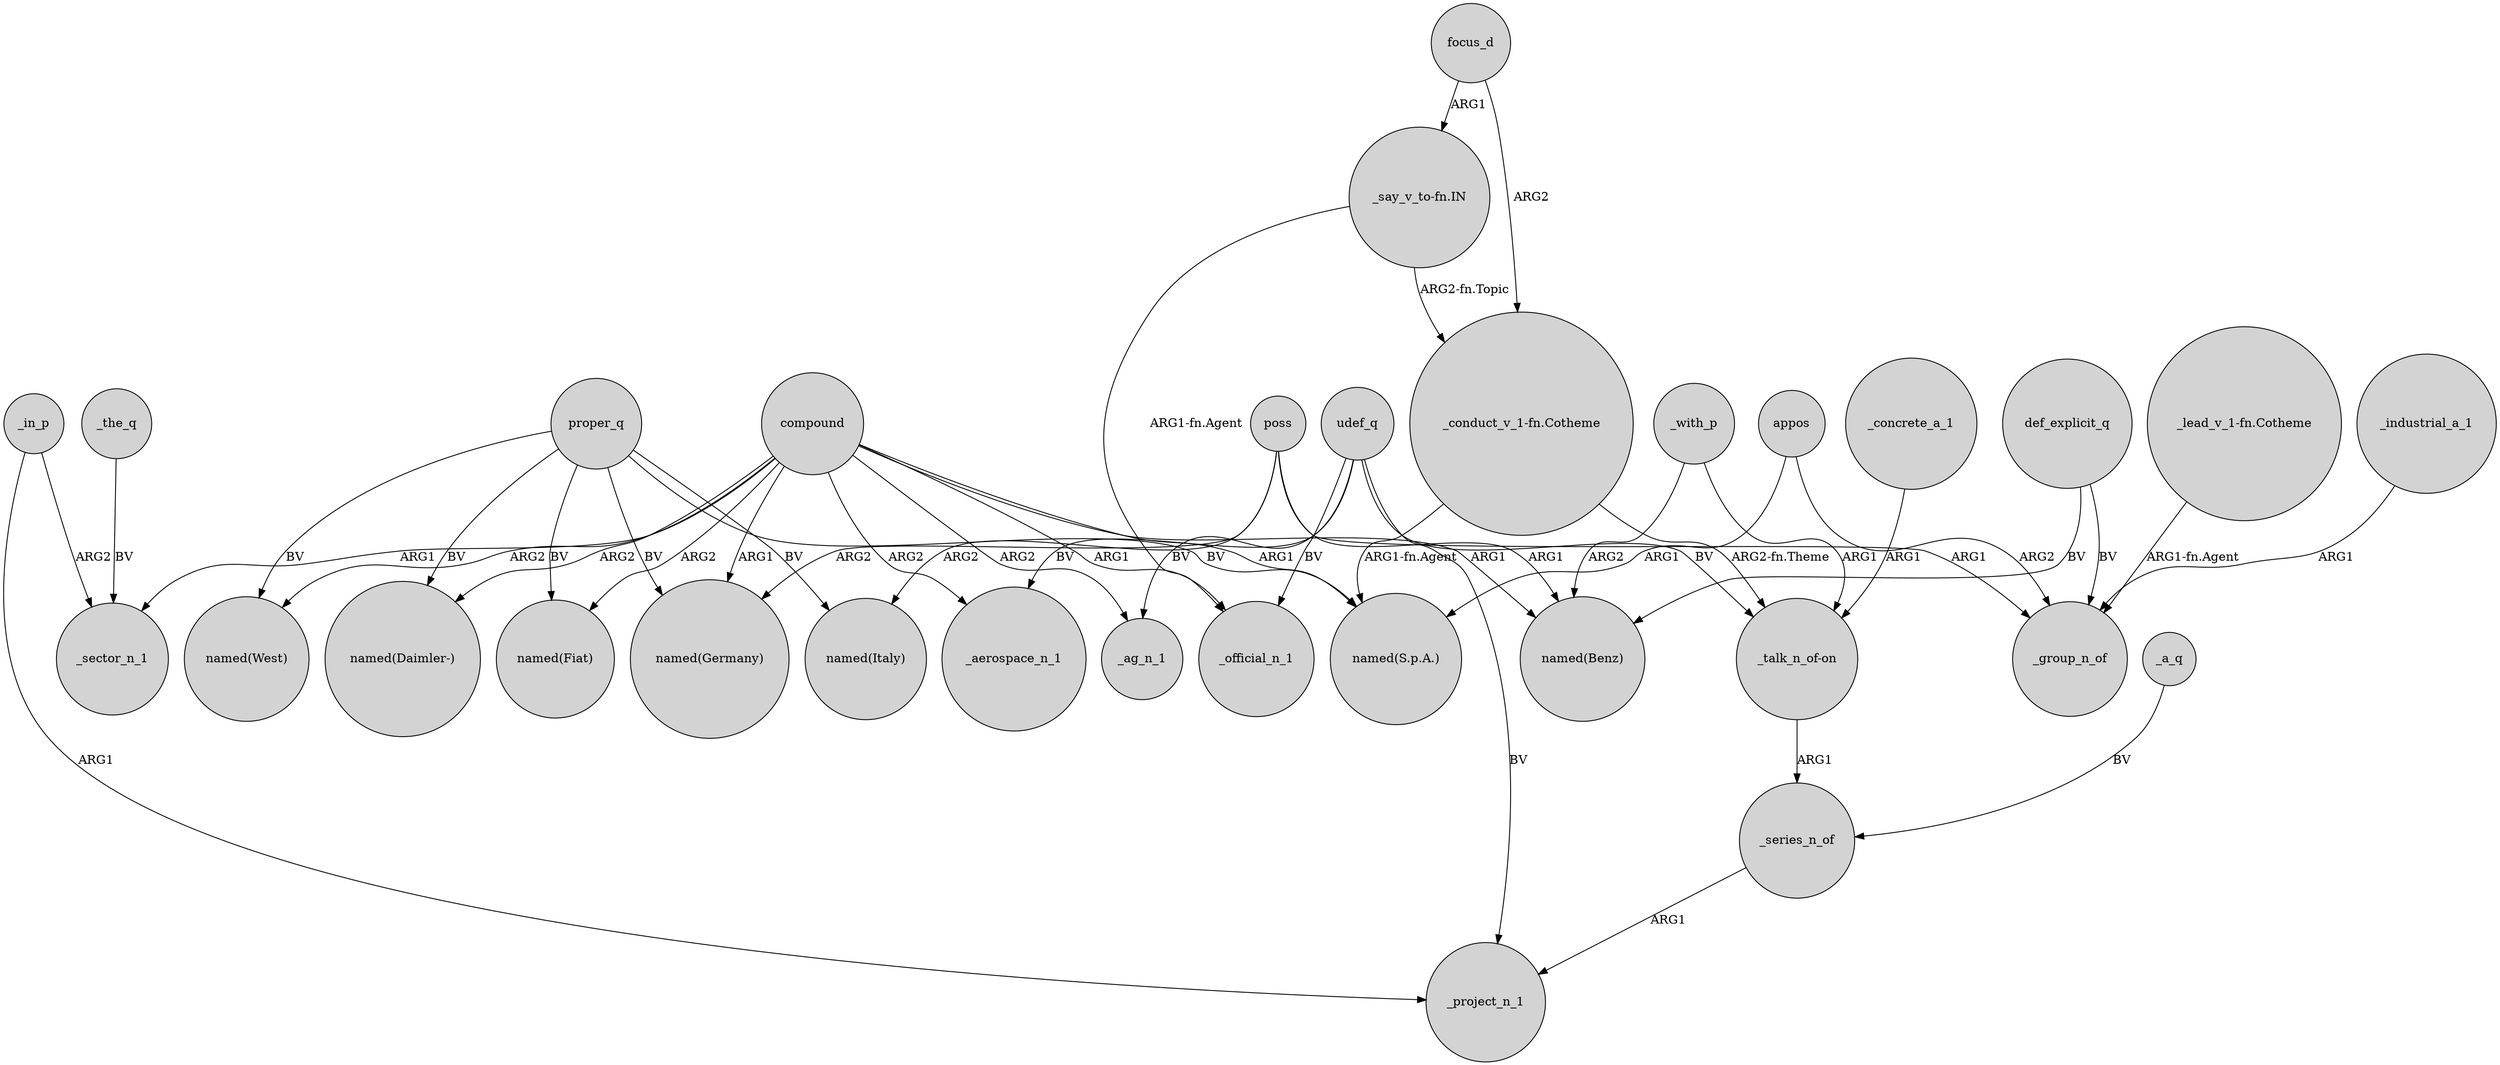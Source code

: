 digraph {
	node [shape=circle style=filled]
	_in_p -> _sector_n_1 [label=ARG2]
	compound -> "named(West)" [label=ARG2]
	compound -> _aerospace_n_1 [label=ARG2]
	_the_q -> _sector_n_1 [label=BV]
	proper_q -> "named(Germany)" [label=BV]
	compound -> _sector_n_1 [label=ARG1]
	_with_p -> "named(Benz)" [label=ARG2]
	_industrial_a_1 -> _group_n_of [label=ARG1]
	udef_q -> _aerospace_n_1 [label=BV]
	udef_q -> _project_n_1 [label=BV]
	def_explicit_q -> _group_n_of [label=BV]
	_in_p -> _project_n_1 [label=ARG1]
	"_say_v_to-fn.IN" -> _official_n_1 [label="ARG1-fn.Agent"]
	"_lead_v_1-fn.Cotheme" -> _group_n_of [label="ARG1-fn.Agent"]
	compound -> "named(Benz)" [label=ARG1]
	poss -> "named(Italy)" [label=ARG2]
	proper_q -> "named(West)" [label=BV]
	poss -> _group_n_of [label=ARG1]
	udef_q -> _ag_n_1 [label=BV]
	compound -> "named(S.p.A.)" [label=ARG1]
	_with_p -> "_talk_n_of-on" [label=ARG1]
	compound -> _ag_n_1 [label=ARG2]
	def_explicit_q -> "named(Benz)" [label=BV]
	appos -> "named(S.p.A.)" [label=ARG1]
	proper_q -> "named(Daimler-)" [label=BV]
	udef_q -> "_talk_n_of-on" [label=BV]
	udef_q -> _official_n_1 [label=BV]
	appos -> _group_n_of [label=ARG2]
	compound -> "named(Germany)" [label=ARG1]
	_a_q -> _series_n_of [label=BV]
	"_conduct_v_1-fn.Cotheme" -> "named(S.p.A.)" [label="ARG1-fn.Agent"]
	compound -> _official_n_1 [label=ARG1]
	proper_q -> "named(S.p.A.)" [label=BV]
	proper_q -> "named(Fiat)" [label=BV]
	"_conduct_v_1-fn.Cotheme" -> "_talk_n_of-on" [label="ARG2-fn.Theme"]
	"_say_v_to-fn.IN" -> "_conduct_v_1-fn.Cotheme" [label="ARG2-fn.Topic"]
	poss -> "named(Benz)" [label=ARG1]
	_series_n_of -> _project_n_1 [label=ARG1]
	poss -> "named(Germany)" [label=ARG2]
	compound -> "named(Fiat)" [label=ARG2]
	"_talk_n_of-on" -> _series_n_of [label=ARG1]
	compound -> "named(Daimler-)" [label=ARG2]
	focus_d -> "_say_v_to-fn.IN" [label=ARG1]
	focus_d -> "_conduct_v_1-fn.Cotheme" [label=ARG2]
	proper_q -> "named(Italy)" [label=BV]
	_concrete_a_1 -> "_talk_n_of-on" [label=ARG1]
}
